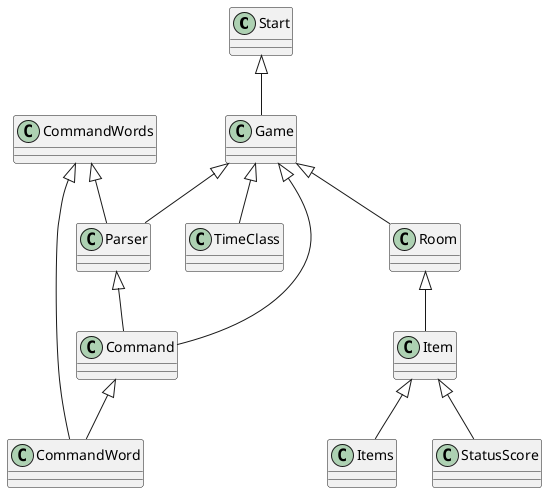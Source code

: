@startuml

Start <|-- Game
Game <|-- Command
Game <|-- Room
Game <|-- Parser
Game <|-- TimeClass
Parser <|-- Command
CommandWords <|-- Parser
CommandWords <|-- CommandWord
Room <|-- Item
Item <|-- Items
Item <|-- StatusScore
Command <|-- CommandWord
Class Command{

}

Class CommandWord{

}

Class CommandWords{

}

Class Game{

}

Class Item{

}

Class Parser{

}

Class Room{

}

Class Start{

}

Class StatusScore{

}

Class TimeClass{

}
@enduml